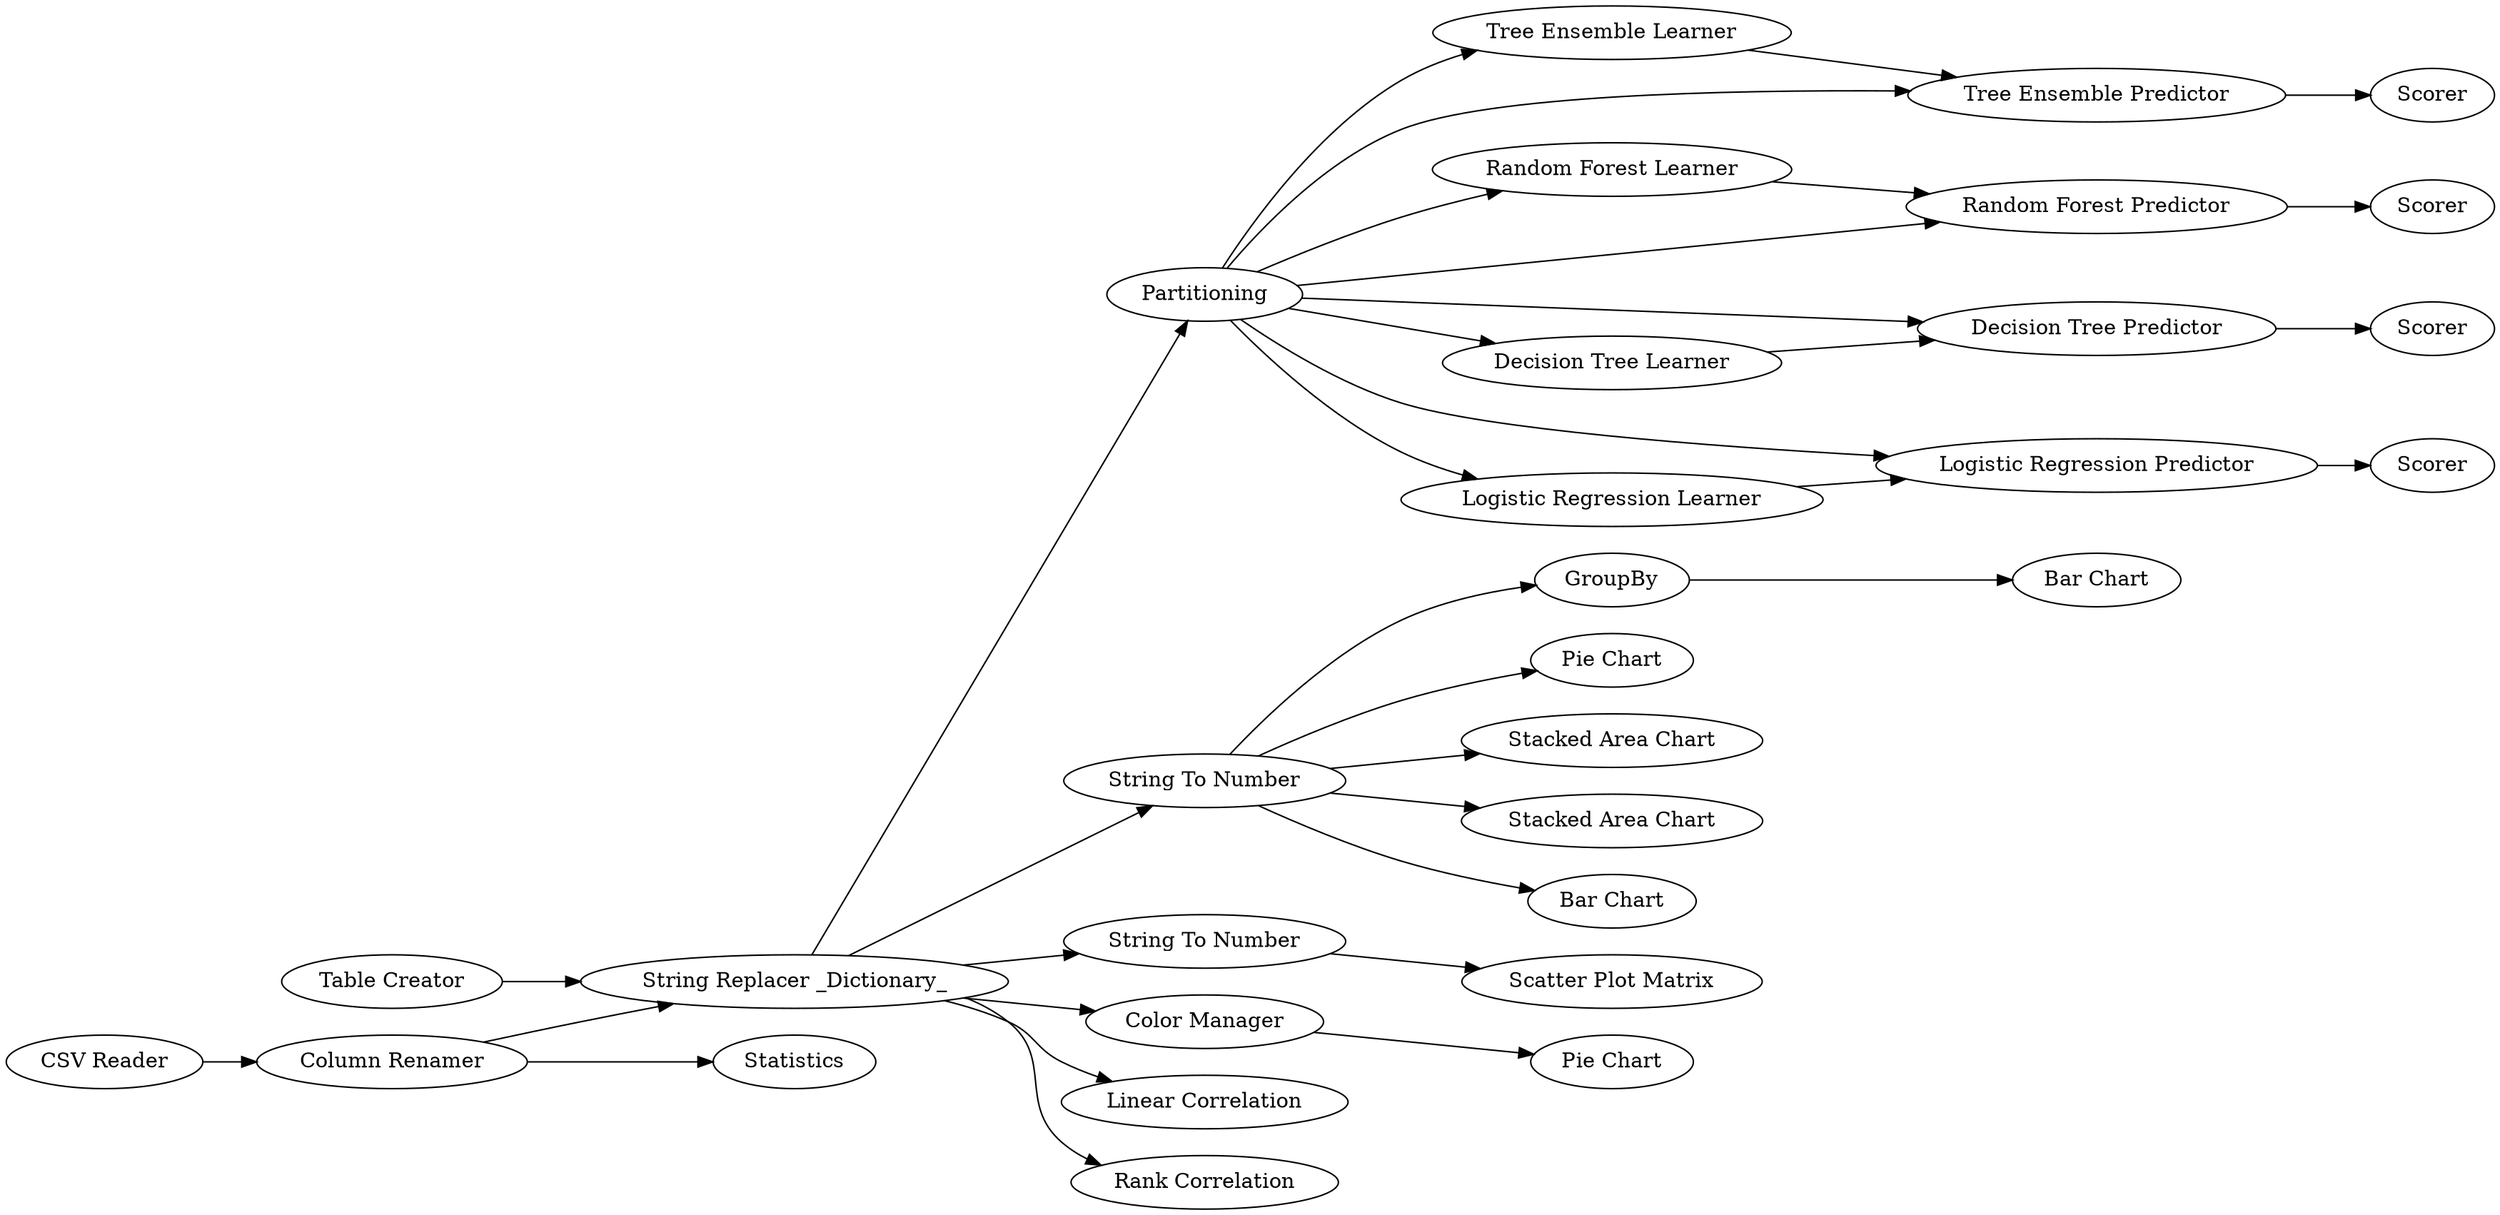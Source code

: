 digraph {
	7 -> 19
	6 -> 5
	5 -> 8
	41 -> 42
	34 -> 41
	20 -> 21
	34 -> 37
	12 -> 14
	7 -> 12
	25 -> 24
	7 -> 20
	29 -> 30
	4 -> 36
	7 -> 10
	4 -> 29
	10 -> 11
	34 -> 39
	34 -> 33
	4 -> 34
	7 -> 13
	4 -> 26
	13 -> 12
	7 -> 9
	24 -> 4
	4 -> 7
	4 -> 38
	36 -> 35
	7 -> 5
	3 -> 4
	19 -> 20
	24 -> 2
	7 -> 6
	9 -> 10
	34 -> 40
	7 [label=Partitioning]
	9 [label="Logistic Regression Learner"]
	26 [label="Linear Correlation"]
	21 [label=Scorer]
	8 [label=Scorer]
	3 [label="Table Creator"]
	19 [label="Tree Ensemble Learner"]
	24 [label="Column Renamer"]
	41 [label=GroupBy]
	6 [label="Random Forest Learner"]
	25 [label="CSV Reader"]
	10 [label="Logistic Regression Predictor"]
	12 [label="Decision Tree Predictor"]
	42 [label="Bar Chart"]
	11 [label=Scorer]
	4 [label="String Replacer _Dictionary_"]
	14 [label=Scorer]
	38 [label="Rank Correlation"]
	5 [label="Random Forest Predictor"]
	13 [label="Decision Tree Learner"]
	20 [label="Tree Ensemble Predictor"]
	35 [label="Pie Chart"]
	34 [label="String To Number"]
	29 [label="String To Number"]
	36 [label="Color Manager"]
	40 [label="Bar Chart"]
	39 [label="Stacked Area Chart"]
	33 [label="Stacked Area Chart"]
	30 [label="Scatter Plot Matrix"]
	2 [label=Statistics]
	37 [label="Pie Chart"]
	rankdir=LR
}
